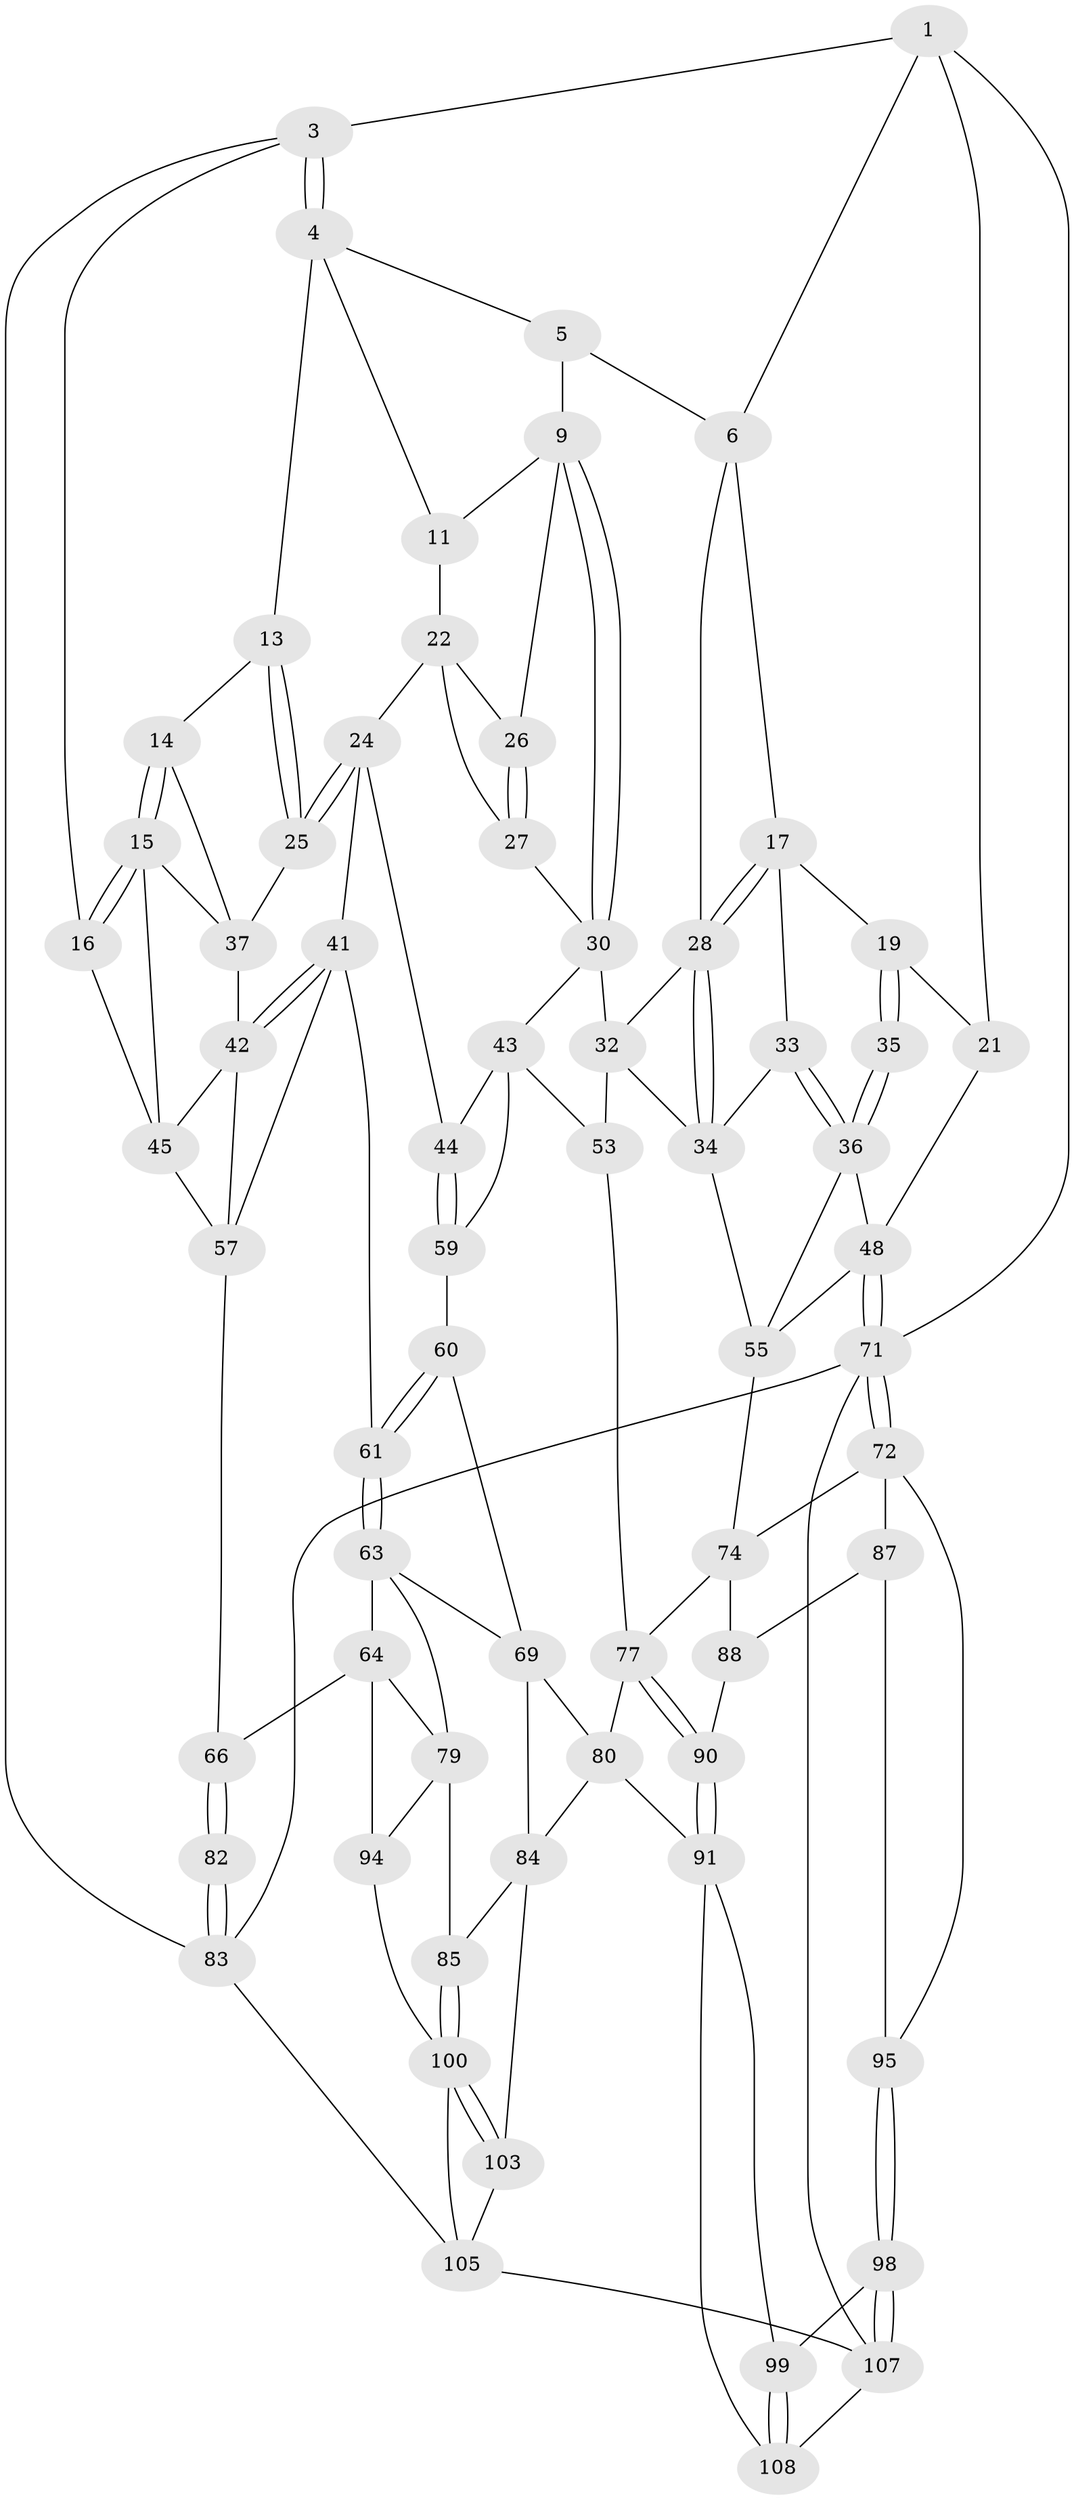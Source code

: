 // original degree distribution, {3: 0.02727272727272727, 6: 0.22727272727272727, 5: 0.5181818181818182, 4: 0.22727272727272727}
// Generated by graph-tools (version 1.1) at 2025/11/02/27/25 16:11:51]
// undirected, 66 vertices, 144 edges
graph export_dot {
graph [start="1"]
  node [color=gray90,style=filled];
  1 [pos="+0.6694989135703855+0",super="+2"];
  3 [pos="+0+0"];
  4 [pos="+0.2501747127151922+0",super="+12"];
  5 [pos="+0.32234008370295314+0",super="+8"];
  6 [pos="+0.7016060228040052+0.0381526679278322",super="+7"];
  9 [pos="+0.48562922598187064+0.2025992904123327",super="+10"];
  11 [pos="+0.3223752853245323+0.09639600347586488"];
  13 [pos="+0.22095628294880132+0.02869052348744585"];
  14 [pos="+0.09978157777934057+0.2505646286550073"];
  15 [pos="+0.01822132270280574+0.26646262926769837",super="+39"];
  16 [pos="+0+0.2720927454432516"];
  17 [pos="+0.8169507179384286+0.145471966061784",super="+18"];
  19 [pos="+0.8671360850969615+0.1616173584654959",super="+20"];
  21 [pos="+1+0"];
  22 [pos="+0.34050014393178984+0.1554788189351047",super="+23"];
  24 [pos="+0.24758097577404095+0.2854809798632209",super="+40"];
  25 [pos="+0.2203198449782176+0.27172157723827306"];
  26 [pos="+0.4329230954009632+0.2150077728241503"];
  27 [pos="+0.3895708027242423+0.3013292662341839"];
  28 [pos="+0.6790625695710734+0.3227779546530001",super="+29"];
  30 [pos="+0.4991160288636985+0.34731523425893884",super="+31"];
  32 [pos="+0.5326442937521468+0.34333554674888206",super="+52"];
  33 [pos="+0.806967347656694+0.3242570659760405"];
  34 [pos="+0.700320647673321+0.3460483285973289",super="+51"];
  35 [pos="+0.9173887486447058+0.33194914004956977"];
  36 [pos="+0.9044043887329465+0.37994333582889417",super="+50"];
  37 [pos="+0.18305115582409134+0.28456888081564957",super="+38"];
  41 [pos="+0.23820290080006154+0.4166430051129078",super="+56"];
  42 [pos="+0.19868383394951622+0.40681690294454353",super="+47"];
  43 [pos="+0.4252308005090983+0.3949119525546923",super="+54"];
  44 [pos="+0.3572604653568587+0.4178379057200185"];
  45 [pos="+0.11633453996476811+0.4102219104848752",super="+46"];
  48 [pos="+1+0.46251980491848277",super="+49"];
  53 [pos="+0.5738970261690245+0.6171384471607533"];
  55 [pos="+0.7956691596742794+0.5536564952107235",super="+68"];
  57 [pos="+0.1707393043035135+0.5438892327307111",super="+58"];
  59 [pos="+0.3190148626164882+0.5293121206670358",super="+62"];
  60 [pos="+0.28513165744243935+0.5763581392265158",super="+67"];
  61 [pos="+0.23084865978591435+0.5847368255471104"];
  63 [pos="+0.22911529575524917+0.5898727653283856",super="+70"];
  64 [pos="+0.137328601408758+0.6614816576175337",super="+65"];
  66 [pos="+0+0.7352351836789138"];
  69 [pos="+0.3589030903958148+0.7090799958117622",super="+81"];
  71 [pos="+1+0.7555342414698855",super="+75"];
  72 [pos="+1+0.7568146427547578",super="+73"];
  74 [pos="+0.8630871567255497+0.663590682178033",super="+76"];
  77 [pos="+0.6019831086383189+0.6680539957495454",super="+78"];
  79 [pos="+0.21882306163966922+0.7441821754215767",super="+86"];
  80 [pos="+0.48381417692670453+0.738347087402592",super="+93"];
  82 [pos="+0+1",super="+104"];
  83 [pos="+0+1",super="+106"];
  84 [pos="+0.35320867062216543+0.7966990454411168",super="+97"];
  85 [pos="+0.26705230968872823+0.8206220540878347"];
  87 [pos="+0.8773089119422033+0.7853563813228225",super="+96"];
  88 [pos="+0.7516670702741248+0.819264221175506",super="+89"];
  90 [pos="+0.6951539477627338+0.8710522408622217"];
  91 [pos="+0.6932542268093953+0.8780170485233646",super="+92"];
  94 [pos="+0.10668610348861109+0.8198812799230643",super="+102"];
  95 [pos="+0.8900510403780393+0.9109329227469387"];
  98 [pos="+0.869219134820576+0.9833808278221371"];
  99 [pos="+0.7812414505060258+0.9327943574015558"];
  100 [pos="+0.26814036337847225+0.9240623227728989",super="+101"];
  103 [pos="+0.3706302153478943+1"];
  105 [pos="+0.17129906964999483+1",super="+109"];
  107 [pos="+1+1",super="+110"];
  108 [pos="+0.6321059112048628+1"];
  1 -- 6;
  1 -- 3;
  1 -- 21;
  1 -- 71;
  3 -- 4;
  3 -- 4;
  3 -- 16;
  3 -- 83;
  4 -- 5;
  4 -- 11;
  4 -- 13;
  5 -- 9;
  5 -- 6;
  6 -- 17;
  6 -- 28;
  9 -- 30;
  9 -- 30;
  9 -- 26;
  9 -- 11;
  11 -- 22;
  13 -- 14;
  13 -- 25;
  13 -- 25;
  14 -- 15;
  14 -- 15;
  14 -- 37;
  15 -- 16;
  15 -- 16;
  15 -- 45;
  15 -- 37;
  16 -- 45;
  17 -- 28;
  17 -- 28;
  17 -- 19;
  17 -- 33;
  19 -- 35 [weight=2];
  19 -- 35;
  19 -- 21;
  21 -- 48;
  22 -- 26;
  22 -- 24;
  22 -- 27;
  24 -- 25;
  24 -- 25;
  24 -- 41;
  24 -- 44;
  25 -- 37;
  26 -- 27;
  26 -- 27;
  27 -- 30;
  28 -- 34;
  28 -- 34;
  28 -- 32;
  30 -- 32;
  30 -- 43;
  32 -- 53;
  32 -- 34;
  33 -- 34;
  33 -- 36;
  33 -- 36;
  34 -- 55;
  35 -- 36;
  35 -- 36;
  36 -- 48;
  36 -- 55;
  37 -- 42;
  41 -- 42;
  41 -- 42;
  41 -- 61;
  41 -- 57;
  42 -- 57;
  42 -- 45;
  43 -- 44;
  43 -- 59;
  43 -- 53;
  44 -- 59;
  44 -- 59;
  45 -- 57;
  48 -- 71;
  48 -- 71;
  48 -- 55;
  53 -- 77;
  55 -- 74;
  57 -- 66;
  59 -- 60 [weight=2];
  60 -- 61;
  60 -- 61;
  60 -- 69;
  61 -- 63;
  61 -- 63;
  63 -- 64;
  63 -- 69;
  63 -- 79;
  64 -- 79;
  64 -- 66;
  64 -- 94;
  66 -- 82;
  66 -- 82;
  69 -- 80;
  69 -- 84;
  71 -- 72;
  71 -- 72;
  71 -- 107;
  71 -- 83;
  72 -- 95;
  72 -- 74;
  72 -- 87;
  74 -- 88;
  74 -- 77;
  77 -- 90;
  77 -- 90;
  77 -- 80;
  79 -- 85;
  79 -- 94;
  80 -- 84;
  80 -- 91;
  82 -- 83 [weight=2];
  82 -- 83;
  83 -- 105;
  84 -- 85;
  84 -- 103;
  85 -- 100;
  85 -- 100;
  87 -- 88 [weight=2];
  87 -- 95;
  88 -- 90;
  90 -- 91;
  90 -- 91;
  91 -- 99;
  91 -- 108;
  94 -- 100;
  95 -- 98;
  95 -- 98;
  98 -- 99;
  98 -- 107;
  98 -- 107;
  99 -- 108;
  99 -- 108;
  100 -- 103;
  100 -- 103;
  100 -- 105;
  103 -- 105;
  105 -- 107;
  107 -- 108;
}
